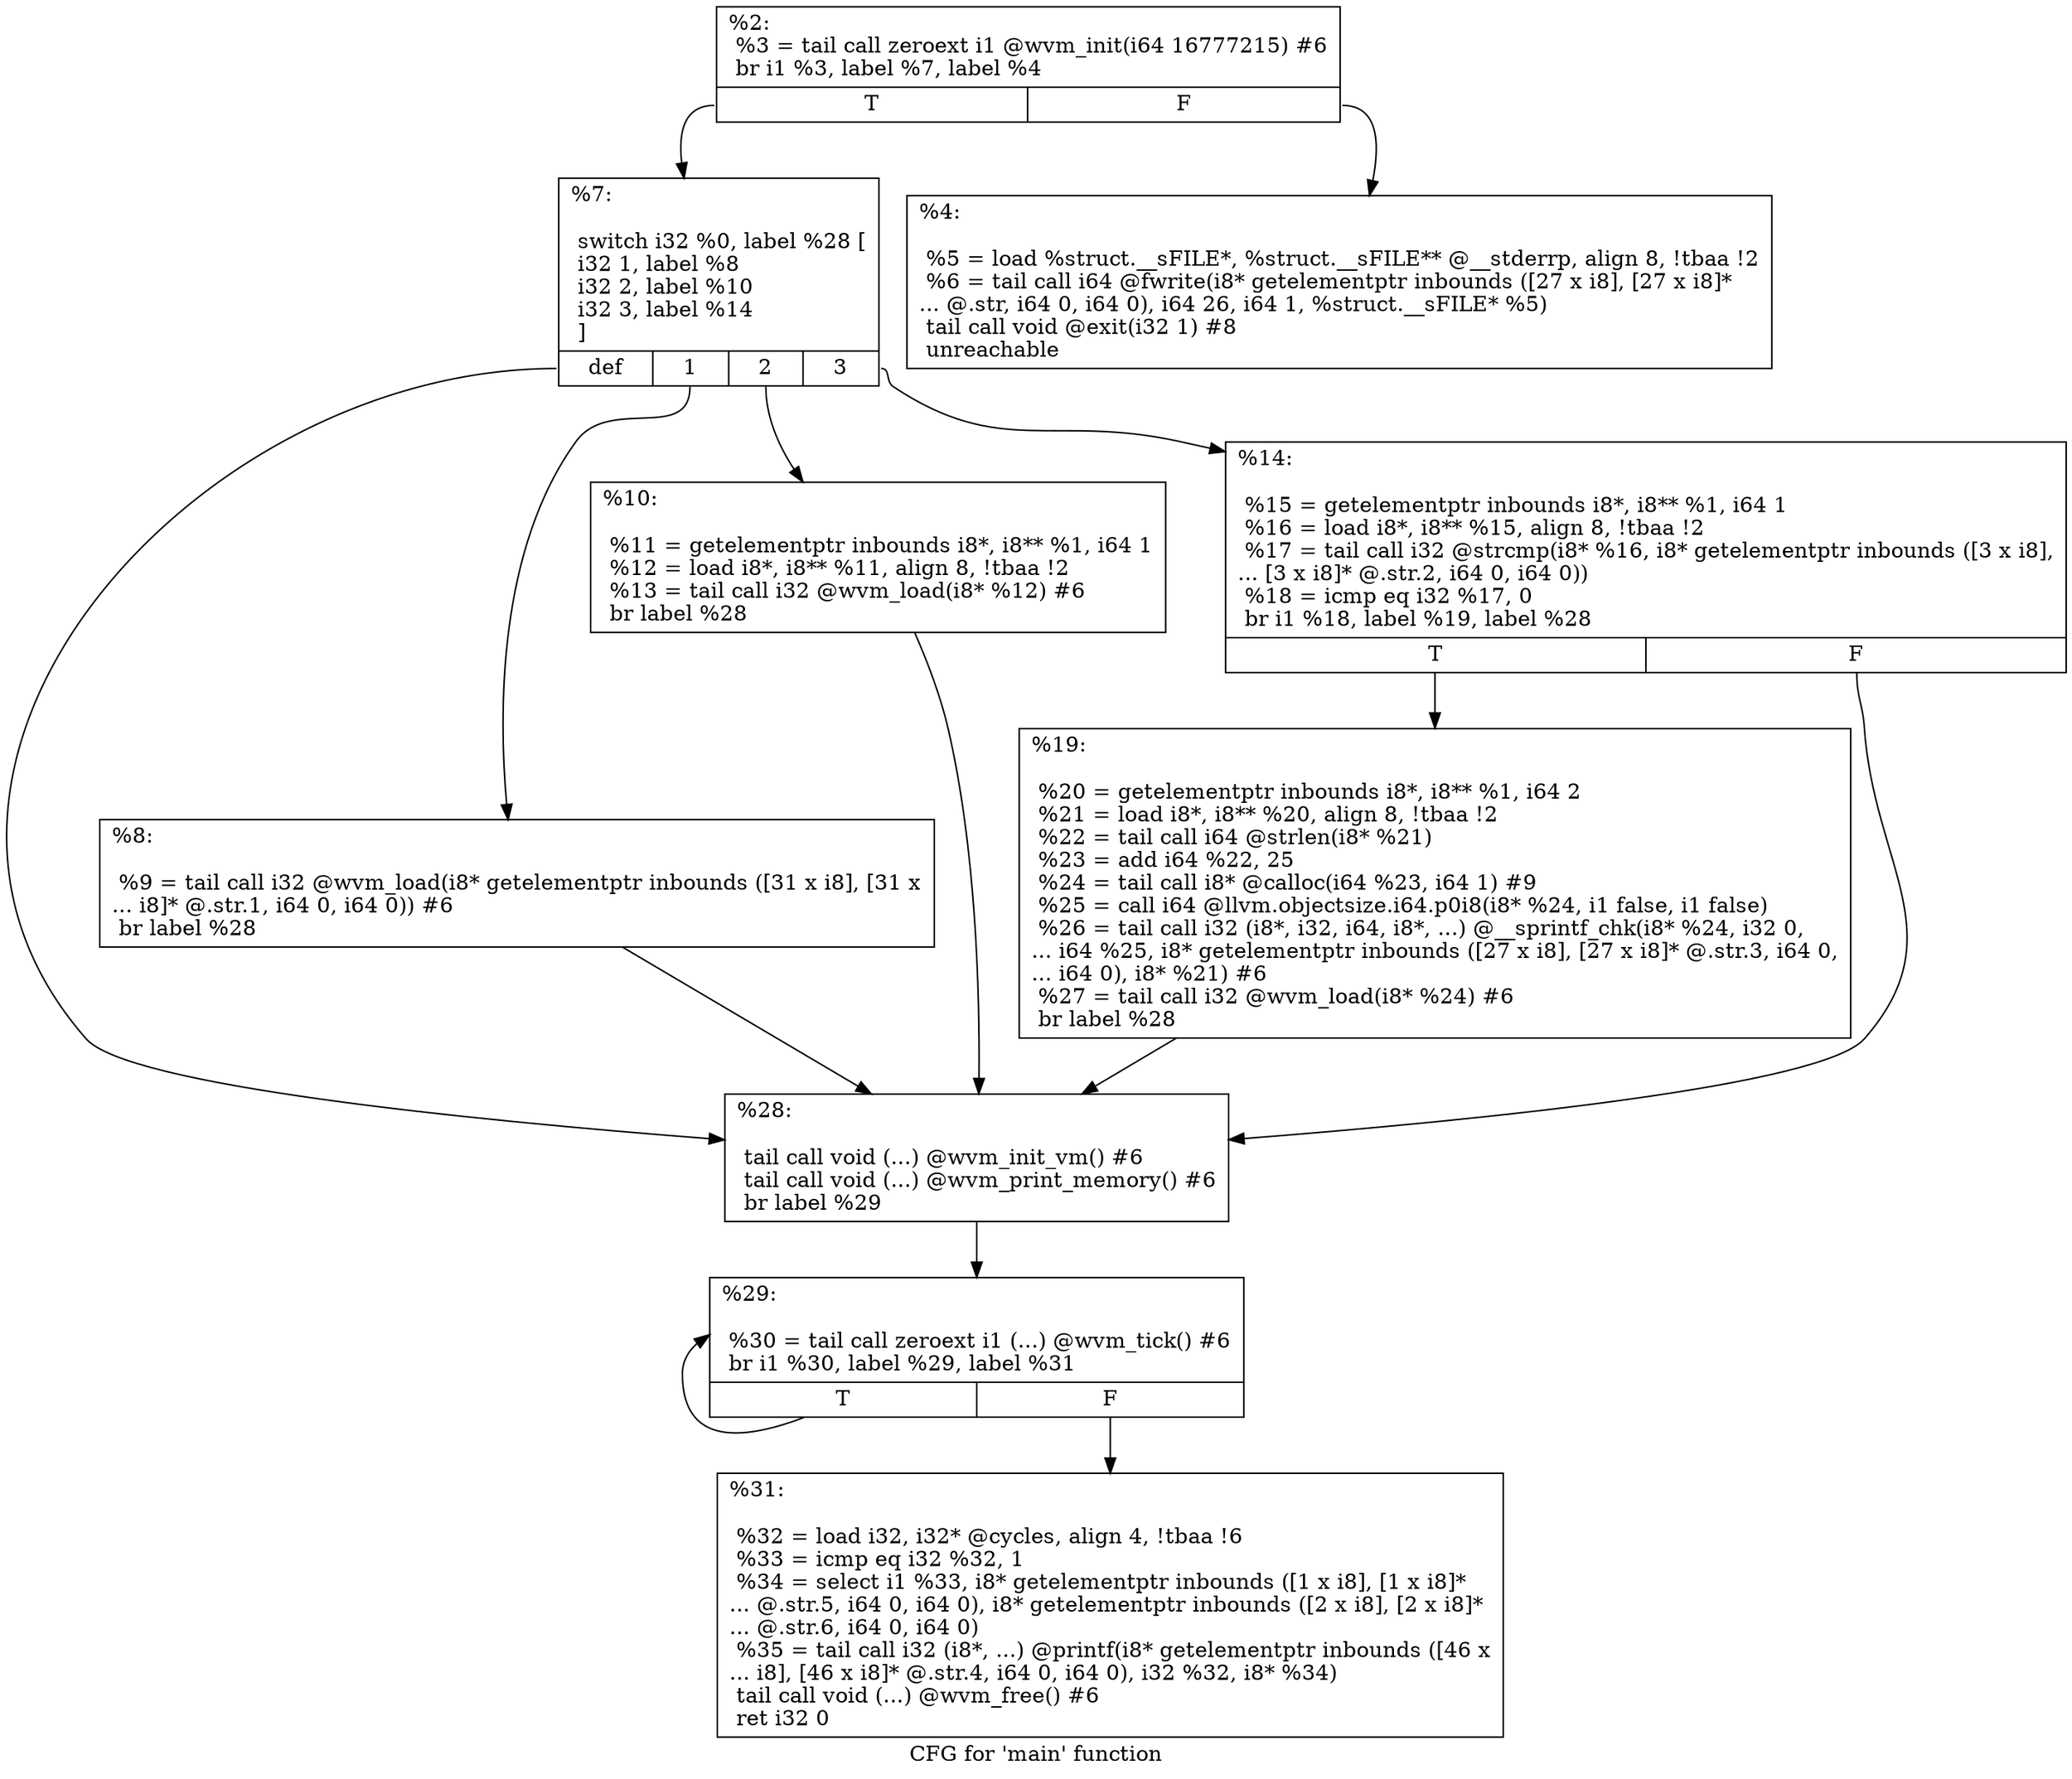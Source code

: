 digraph "CFG for 'main' function" {
	label="CFG for 'main' function";

	Node0x7fcf51f03480 [shape=record,label="{%2:\l  %3 = tail call zeroext i1 @wvm_init(i64 16777215) #6\l  br i1 %3, label %7, label %4\l|{<s0>T|<s1>F}}"];
	Node0x7fcf51f03480:s0 -> Node0x7fcf51f03770;
	Node0x7fcf51f03480:s1 -> Node0x7fcf51f037f0;
	Node0x7fcf51f037f0 [shape=record,label="{%4:\l\l  %5 = load %struct.__sFILE*, %struct.__sFILE** @__stderrp, align 8, !tbaa !2\l  %6 = tail call i64 @fwrite(i8* getelementptr inbounds ([27 x i8], [27 x i8]*\l... @.str, i64 0, i64 0), i64 26, i64 1, %struct.__sFILE* %5)\l  tail call void @exit(i32 1) #8\l  unreachable\l}"];
	Node0x7fcf51f03770 [shape=record,label="{%7:\l\l  switch i32 %0, label %28 [\l    i32 1, label %8\l    i32 2, label %10\l    i32 3, label %14\l  ]\l|{<s0>def|<s1>1|<s2>2|<s3>3}}"];
	Node0x7fcf51f03770:s0 -> Node0x7fcf51f037b0;
	Node0x7fcf51f03770:s1 -> Node0x7fcf51f041c0;
	Node0x7fcf51f03770:s2 -> Node0x7fcf51f04270;
	Node0x7fcf51f03770:s3 -> Node0x7fcf51f04320;
	Node0x7fcf51f041c0 [shape=record,label="{%8:\l\l  %9 = tail call i32 @wvm_load(i8* getelementptr inbounds ([31 x i8], [31 x\l... i8]* @.str.1, i64 0, i64 0)) #6\l  br label %28\l}"];
	Node0x7fcf51f041c0 -> Node0x7fcf51f037b0;
	Node0x7fcf51f04270 [shape=record,label="{%10:\l\l  %11 = getelementptr inbounds i8*, i8** %1, i64 1\l  %12 = load i8*, i8** %11, align 8, !tbaa !2\l  %13 = tail call i32 @wvm_load(i8* %12) #6\l  br label %28\l}"];
	Node0x7fcf51f04270 -> Node0x7fcf51f037b0;
	Node0x7fcf51f04320 [shape=record,label="{%14:\l\l  %15 = getelementptr inbounds i8*, i8** %1, i64 1\l  %16 = load i8*, i8** %15, align 8, !tbaa !2\l  %17 = tail call i32 @strcmp(i8* %16, i8* getelementptr inbounds ([3 x i8],\l... [3 x i8]* @.str.2, i64 0, i64 0))\l  %18 = icmp eq i32 %17, 0\l  br i1 %18, label %19, label %28\l|{<s0>T|<s1>F}}"];
	Node0x7fcf51f04320:s0 -> Node0x7fcf51f04ed0;
	Node0x7fcf51f04320:s1 -> Node0x7fcf51f037b0;
	Node0x7fcf51f04ed0 [shape=record,label="{%19:\l\l  %20 = getelementptr inbounds i8*, i8** %1, i64 2\l  %21 = load i8*, i8** %20, align 8, !tbaa !2\l  %22 = tail call i64 @strlen(i8* %21)\l  %23 = add i64 %22, 25\l  %24 = tail call i8* @calloc(i64 %23, i64 1) #9\l  %25 = call i64 @llvm.objectsize.i64.p0i8(i8* %24, i1 false, i1 false)\l  %26 = tail call i32 (i8*, i32, i64, i8*, ...) @__sprintf_chk(i8* %24, i32 0,\l... i64 %25, i8* getelementptr inbounds ([27 x i8], [27 x i8]* @.str.3, i64 0,\l... i64 0), i8* %21) #6\l  %27 = tail call i32 @wvm_load(i8* %24) #6\l  br label %28\l}"];
	Node0x7fcf51f04ed0 -> Node0x7fcf51f037b0;
	Node0x7fcf51f037b0 [shape=record,label="{%28:\l\l  tail call void (...) @wvm_init_vm() #6\l  tail call void (...) @wvm_print_memory() #6\l  br label %29\l}"];
	Node0x7fcf51f037b0 -> Node0x7fcf51f05f40;
	Node0x7fcf51f05f40 [shape=record,label="{%29:\l\l  %30 = tail call zeroext i1 (...) @wvm_tick() #6\l  br i1 %30, label %29, label %31\l|{<s0>T|<s1>F}}"];
	Node0x7fcf51f05f40:s0 -> Node0x7fcf51f05f40;
	Node0x7fcf51f05f40:s1 -> Node0x7fcf51f061a0;
	Node0x7fcf51f061a0 [shape=record,label="{%31:\l\l  %32 = load i32, i32* @cycles, align 4, !tbaa !6\l  %33 = icmp eq i32 %32, 1\l  %34 = select i1 %33, i8* getelementptr inbounds ([1 x i8], [1 x i8]*\l... @.str.5, i64 0, i64 0), i8* getelementptr inbounds ([2 x i8], [2 x i8]*\l... @.str.6, i64 0, i64 0)\l  %35 = tail call i32 (i8*, ...) @printf(i8* getelementptr inbounds ([46 x\l... i8], [46 x i8]* @.str.4, i64 0, i64 0), i32 %32, i8* %34)\l  tail call void (...) @wvm_free() #6\l  ret i32 0\l}"];
}
